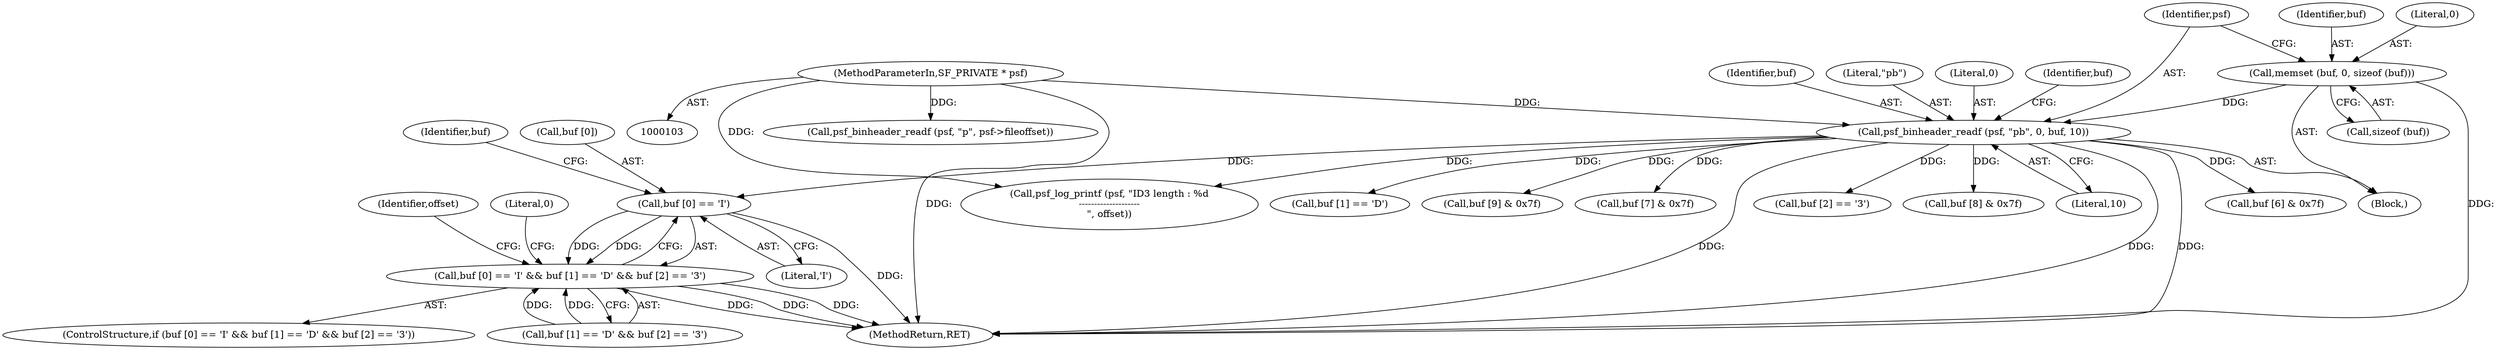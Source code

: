 digraph "0_libsndfile_f457b7b5ecfe91697ed01cfc825772c4d8de1236@array" {
"1000120" [label="(Call,buf [0] == 'I')"];
"1000112" [label="(Call,psf_binheader_readf (psf, \"pb\", 0, buf, 10))"];
"1000104" [label="(MethodParameterIn,SF_PRIVATE * psf)"];
"1000107" [label="(Call,memset (buf, 0, sizeof (buf)))"];
"1000119" [label="(Call,buf [0] == 'I' && buf [1] == 'D' && buf [2] == '3')"];
"1000140" [label="(Call,buf [6] & 0x7f)"];
"1000112" [label="(Call,psf_binheader_readf (psf, \"pb\", 0, buf, 10))"];
"1000122" [label="(Identifier,buf)"];
"1000139" [label="(Identifier,offset)"];
"1000113" [label="(Identifier,psf)"];
"1000116" [label="(Identifier,buf)"];
"1000114" [label="(Literal,\"pb\")"];
"1000126" [label="(Call,buf [1] == 'D')"];
"1000214" [label="(MethodReturn,RET)"];
"1000118" [label="(ControlStructure,if (buf [0] == 'I' && buf [1] == 'D' && buf [2] == '3'))"];
"1000125" [label="(Call,buf [1] == 'D' && buf [2] == '3')"];
"1000173" [label="(Call,buf [9] & 0x7f)"];
"1000128" [label="(Identifier,buf)"];
"1000107" [label="(Call,memset (buf, 0, sizeof (buf)))"];
"1000108" [label="(Identifier,buf)"];
"1000213" [label="(Literal,0)"];
"1000151" [label="(Call,buf [7] & 0x7f)"];
"1000109" [label="(Literal,0)"];
"1000110" [label="(Call,sizeof (buf))"];
"1000131" [label="(Call,buf [2] == '3')"];
"1000178" [label="(Call,psf_log_printf (psf, \"ID3 length : %d\n--------------------\n\", offset))"];
"1000115" [label="(Literal,0)"];
"1000162" [label="(Call,buf [8] & 0x7f)"];
"1000121" [label="(Call,buf [0])"];
"1000105" [label="(Block,)"];
"1000204" [label="(Call,psf_binheader_readf (psf, \"p\", psf->fileoffset))"];
"1000104" [label="(MethodParameterIn,SF_PRIVATE * psf)"];
"1000124" [label="(Literal,'I')"];
"1000120" [label="(Call,buf [0] == 'I')"];
"1000117" [label="(Literal,10)"];
"1000119" [label="(Call,buf [0] == 'I' && buf [1] == 'D' && buf [2] == '3')"];
"1000120" -> "1000119"  [label="AST: "];
"1000120" -> "1000124"  [label="CFG: "];
"1000121" -> "1000120"  [label="AST: "];
"1000124" -> "1000120"  [label="AST: "];
"1000128" -> "1000120"  [label="CFG: "];
"1000119" -> "1000120"  [label="CFG: "];
"1000120" -> "1000214"  [label="DDG: "];
"1000120" -> "1000119"  [label="DDG: "];
"1000120" -> "1000119"  [label="DDG: "];
"1000112" -> "1000120"  [label="DDG: "];
"1000112" -> "1000105"  [label="AST: "];
"1000112" -> "1000117"  [label="CFG: "];
"1000113" -> "1000112"  [label="AST: "];
"1000114" -> "1000112"  [label="AST: "];
"1000115" -> "1000112"  [label="AST: "];
"1000116" -> "1000112"  [label="AST: "];
"1000117" -> "1000112"  [label="AST: "];
"1000122" -> "1000112"  [label="CFG: "];
"1000112" -> "1000214"  [label="DDG: "];
"1000112" -> "1000214"  [label="DDG: "];
"1000112" -> "1000214"  [label="DDG: "];
"1000104" -> "1000112"  [label="DDG: "];
"1000107" -> "1000112"  [label="DDG: "];
"1000112" -> "1000126"  [label="DDG: "];
"1000112" -> "1000131"  [label="DDG: "];
"1000112" -> "1000140"  [label="DDG: "];
"1000112" -> "1000151"  [label="DDG: "];
"1000112" -> "1000162"  [label="DDG: "];
"1000112" -> "1000173"  [label="DDG: "];
"1000112" -> "1000178"  [label="DDG: "];
"1000104" -> "1000103"  [label="AST: "];
"1000104" -> "1000214"  [label="DDG: "];
"1000104" -> "1000178"  [label="DDG: "];
"1000104" -> "1000204"  [label="DDG: "];
"1000107" -> "1000105"  [label="AST: "];
"1000107" -> "1000110"  [label="CFG: "];
"1000108" -> "1000107"  [label="AST: "];
"1000109" -> "1000107"  [label="AST: "];
"1000110" -> "1000107"  [label="AST: "];
"1000113" -> "1000107"  [label="CFG: "];
"1000107" -> "1000214"  [label="DDG: "];
"1000119" -> "1000118"  [label="AST: "];
"1000119" -> "1000125"  [label="CFG: "];
"1000125" -> "1000119"  [label="AST: "];
"1000139" -> "1000119"  [label="CFG: "];
"1000213" -> "1000119"  [label="CFG: "];
"1000119" -> "1000214"  [label="DDG: "];
"1000119" -> "1000214"  [label="DDG: "];
"1000119" -> "1000214"  [label="DDG: "];
"1000125" -> "1000119"  [label="DDG: "];
"1000125" -> "1000119"  [label="DDG: "];
}
